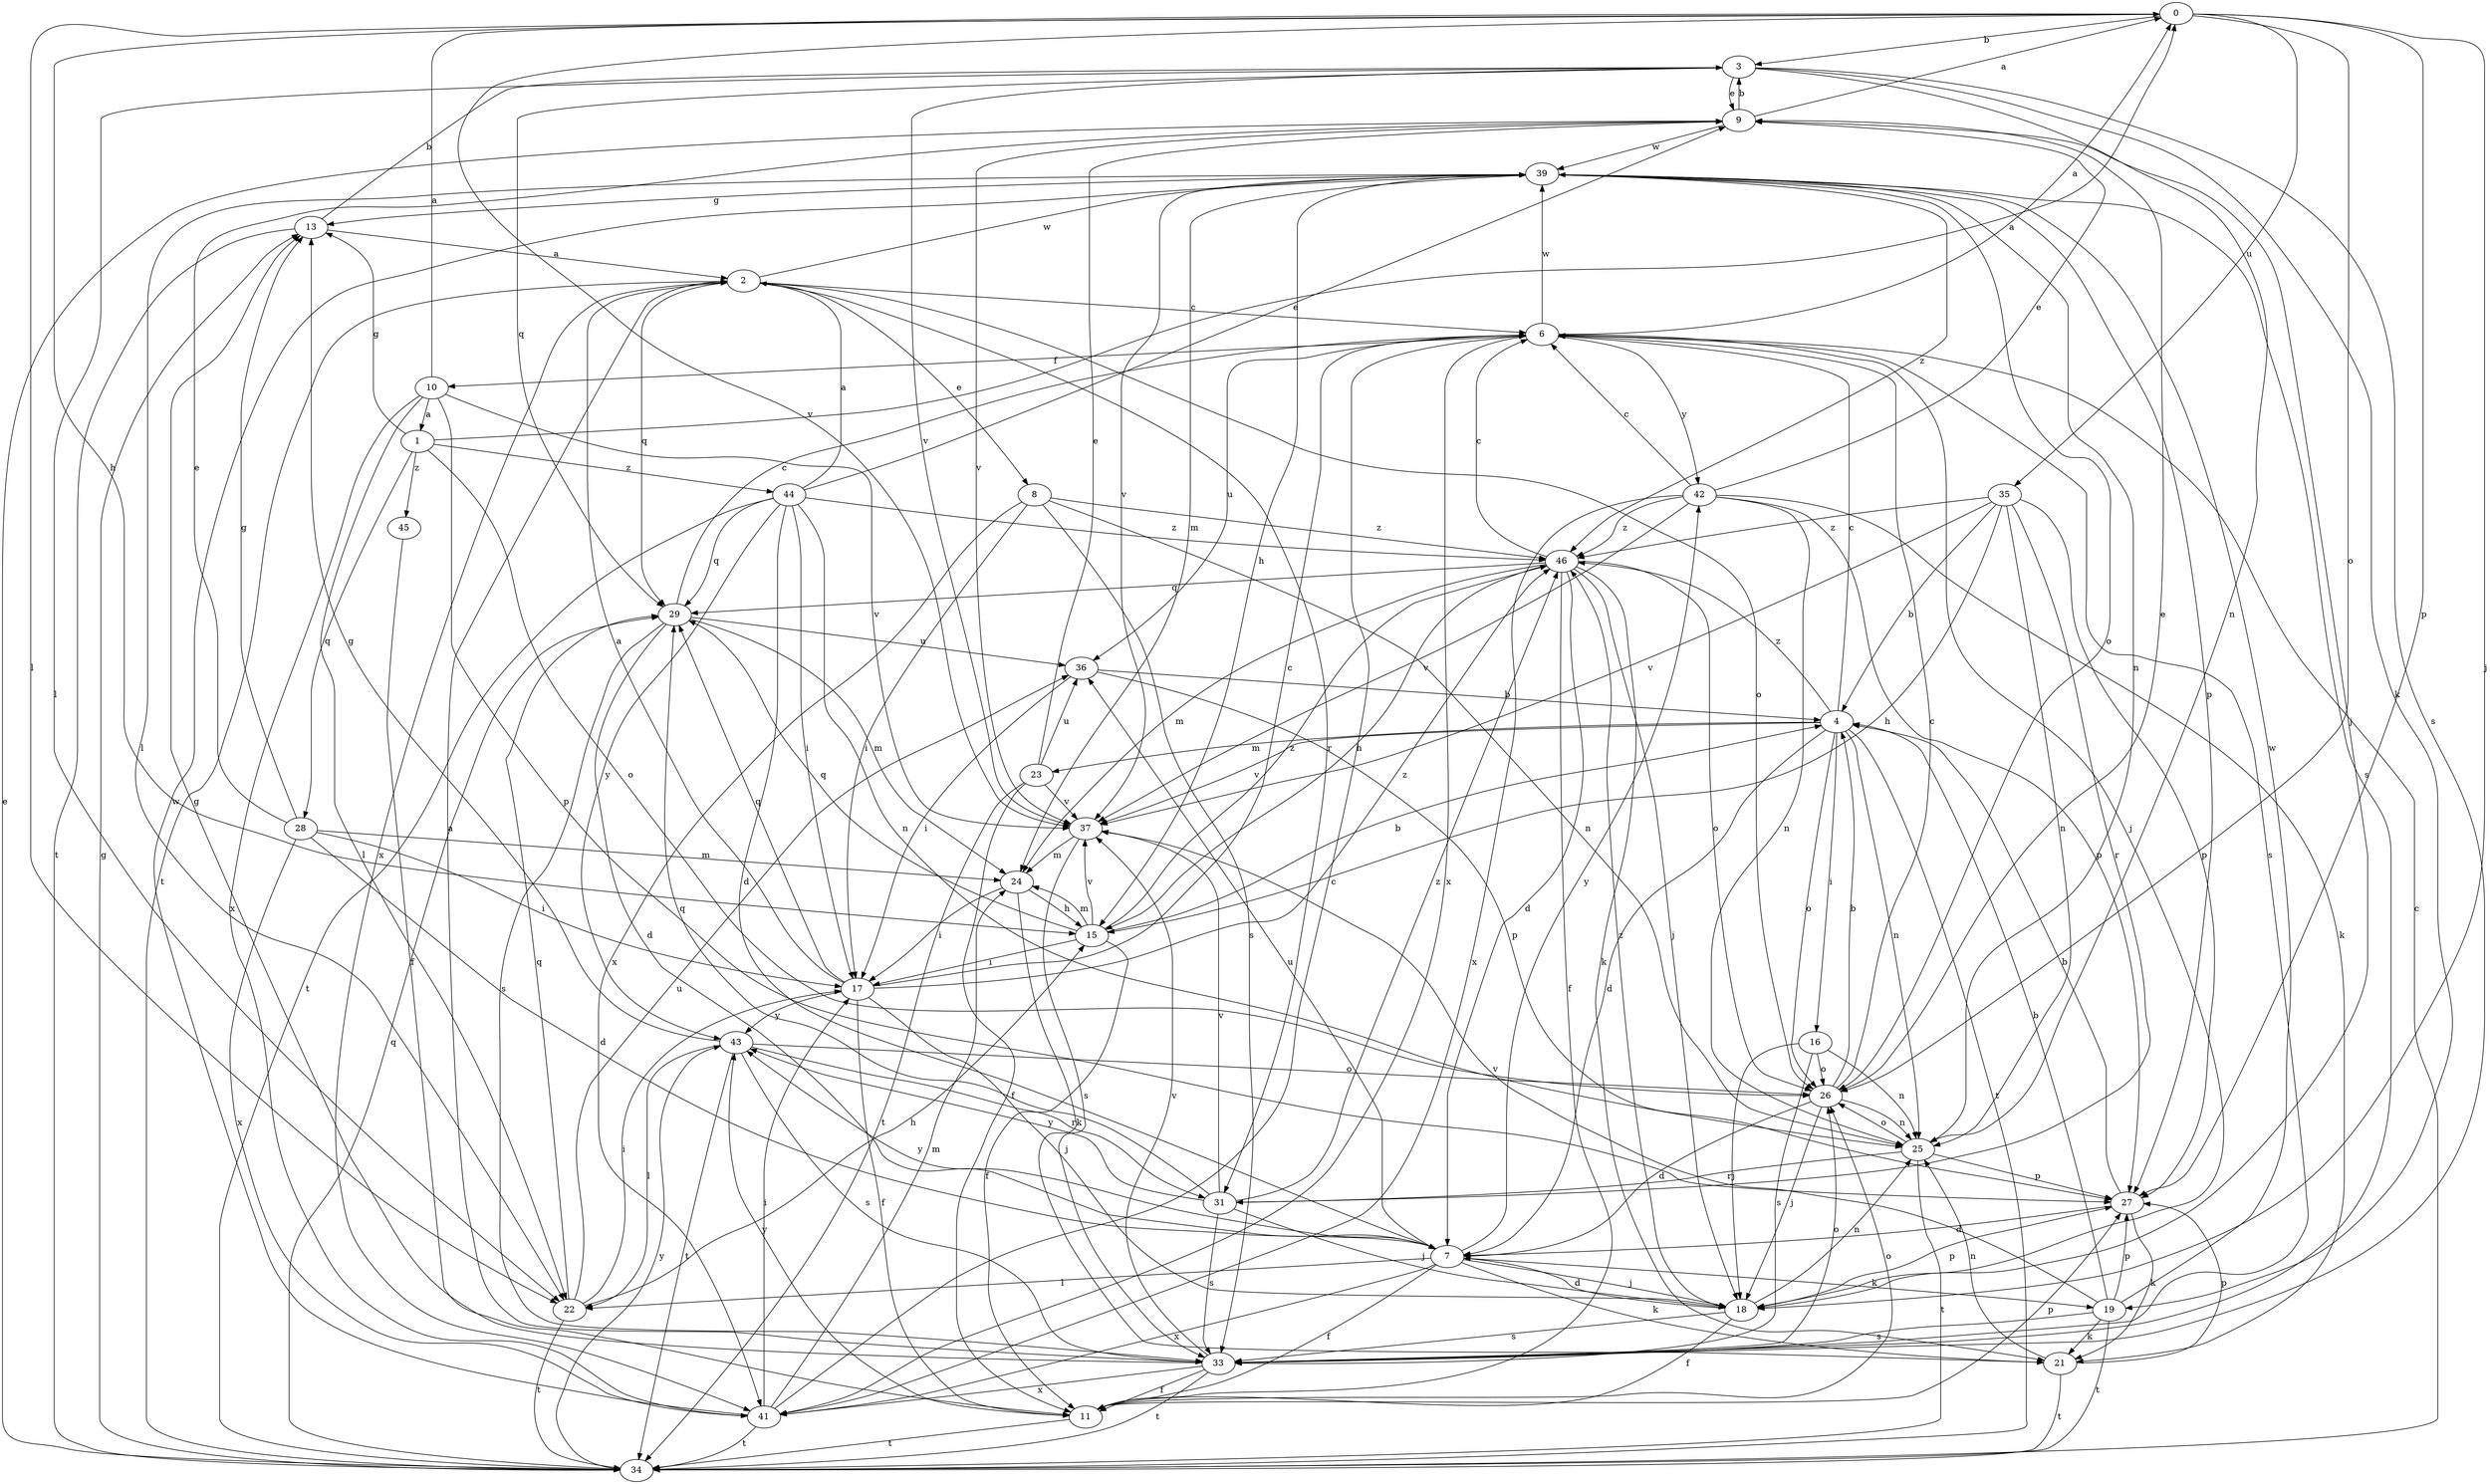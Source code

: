 strict digraph  {
0;
1;
2;
3;
4;
6;
7;
8;
9;
10;
11;
13;
15;
16;
17;
18;
19;
21;
22;
23;
24;
25;
26;
27;
28;
29;
31;
33;
34;
35;
36;
37;
39;
41;
42;
43;
44;
45;
46;
0 -> 3  [label=b];
0 -> 15  [label=h];
0 -> 18  [label=j];
0 -> 22  [label=l];
0 -> 26  [label=o];
0 -> 27  [label=p];
0 -> 35  [label=u];
0 -> 37  [label=v];
1 -> 0  [label=a];
1 -> 13  [label=g];
1 -> 26  [label=o];
1 -> 28  [label=q];
1 -> 44  [label=z];
1 -> 45  [label=z];
2 -> 6  [label=c];
2 -> 8  [label=e];
2 -> 26  [label=o];
2 -> 29  [label=q];
2 -> 31  [label=r];
2 -> 34  [label=t];
2 -> 39  [label=w];
2 -> 41  [label=x];
3 -> 9  [label=e];
3 -> 19  [label=k];
3 -> 22  [label=l];
3 -> 25  [label=n];
3 -> 29  [label=q];
3 -> 33  [label=s];
3 -> 37  [label=v];
4 -> 6  [label=c];
4 -> 7  [label=d];
4 -> 16  [label=i];
4 -> 23  [label=m];
4 -> 25  [label=n];
4 -> 26  [label=o];
4 -> 34  [label=t];
4 -> 37  [label=v];
4 -> 46  [label=z];
6 -> 0  [label=a];
6 -> 10  [label=f];
6 -> 18  [label=j];
6 -> 33  [label=s];
6 -> 36  [label=u];
6 -> 39  [label=w];
6 -> 41  [label=x];
6 -> 42  [label=y];
7 -> 11  [label=f];
7 -> 18  [label=j];
7 -> 19  [label=k];
7 -> 21  [label=k];
7 -> 22  [label=l];
7 -> 36  [label=u];
7 -> 41  [label=x];
7 -> 42  [label=y];
7 -> 43  [label=y];
8 -> 17  [label=i];
8 -> 25  [label=n];
8 -> 33  [label=s];
8 -> 41  [label=x];
8 -> 46  [label=z];
9 -> 0  [label=a];
9 -> 3  [label=b];
9 -> 18  [label=j];
9 -> 37  [label=v];
9 -> 39  [label=w];
10 -> 0  [label=a];
10 -> 1  [label=a];
10 -> 22  [label=l];
10 -> 27  [label=p];
10 -> 37  [label=v];
10 -> 41  [label=x];
11 -> 26  [label=o];
11 -> 27  [label=p];
11 -> 34  [label=t];
11 -> 43  [label=y];
13 -> 2  [label=a];
13 -> 3  [label=b];
13 -> 34  [label=t];
15 -> 4  [label=b];
15 -> 11  [label=f];
15 -> 17  [label=i];
15 -> 24  [label=m];
15 -> 29  [label=q];
15 -> 37  [label=v];
15 -> 46  [label=z];
16 -> 18  [label=j];
16 -> 25  [label=n];
16 -> 26  [label=o];
16 -> 33  [label=s];
17 -> 2  [label=a];
17 -> 6  [label=c];
17 -> 11  [label=f];
17 -> 18  [label=j];
17 -> 29  [label=q];
17 -> 43  [label=y];
17 -> 46  [label=z];
18 -> 7  [label=d];
18 -> 11  [label=f];
18 -> 25  [label=n];
18 -> 27  [label=p];
18 -> 33  [label=s];
18 -> 46  [label=z];
19 -> 4  [label=b];
19 -> 21  [label=k];
19 -> 27  [label=p];
19 -> 33  [label=s];
19 -> 34  [label=t];
19 -> 37  [label=v];
19 -> 39  [label=w];
21 -> 25  [label=n];
21 -> 27  [label=p];
21 -> 34  [label=t];
22 -> 15  [label=h];
22 -> 17  [label=i];
22 -> 29  [label=q];
22 -> 34  [label=t];
22 -> 36  [label=u];
23 -> 9  [label=e];
23 -> 11  [label=f];
23 -> 34  [label=t];
23 -> 36  [label=u];
23 -> 37  [label=v];
24 -> 15  [label=h];
24 -> 17  [label=i];
24 -> 21  [label=k];
25 -> 26  [label=o];
25 -> 27  [label=p];
25 -> 31  [label=r];
25 -> 34  [label=t];
26 -> 4  [label=b];
26 -> 6  [label=c];
26 -> 7  [label=d];
26 -> 9  [label=e];
26 -> 18  [label=j];
26 -> 25  [label=n];
27 -> 4  [label=b];
27 -> 7  [label=d];
27 -> 21  [label=k];
28 -> 7  [label=d];
28 -> 9  [label=e];
28 -> 13  [label=g];
28 -> 17  [label=i];
28 -> 24  [label=m];
28 -> 41  [label=x];
29 -> 6  [label=c];
29 -> 7  [label=d];
29 -> 24  [label=m];
29 -> 33  [label=s];
29 -> 36  [label=u];
31 -> 18  [label=j];
31 -> 29  [label=q];
31 -> 33  [label=s];
31 -> 37  [label=v];
31 -> 43  [label=y];
31 -> 46  [label=z];
33 -> 2  [label=a];
33 -> 11  [label=f];
33 -> 13  [label=g];
33 -> 26  [label=o];
33 -> 34  [label=t];
33 -> 37  [label=v];
33 -> 41  [label=x];
34 -> 6  [label=c];
34 -> 9  [label=e];
34 -> 13  [label=g];
34 -> 29  [label=q];
34 -> 43  [label=y];
35 -> 4  [label=b];
35 -> 15  [label=h];
35 -> 25  [label=n];
35 -> 27  [label=p];
35 -> 31  [label=r];
35 -> 37  [label=v];
35 -> 46  [label=z];
36 -> 4  [label=b];
36 -> 17  [label=i];
36 -> 27  [label=p];
37 -> 24  [label=m];
37 -> 33  [label=s];
39 -> 13  [label=g];
39 -> 15  [label=h];
39 -> 22  [label=l];
39 -> 24  [label=m];
39 -> 25  [label=n];
39 -> 26  [label=o];
39 -> 27  [label=p];
39 -> 33  [label=s];
39 -> 37  [label=v];
39 -> 46  [label=z];
41 -> 6  [label=c];
41 -> 17  [label=i];
41 -> 24  [label=m];
41 -> 34  [label=t];
41 -> 39  [label=w];
42 -> 6  [label=c];
42 -> 9  [label=e];
42 -> 21  [label=k];
42 -> 25  [label=n];
42 -> 27  [label=p];
42 -> 37  [label=v];
42 -> 41  [label=x];
42 -> 46  [label=z];
43 -> 13  [label=g];
43 -> 22  [label=l];
43 -> 26  [label=o];
43 -> 31  [label=r];
43 -> 33  [label=s];
43 -> 34  [label=t];
44 -> 2  [label=a];
44 -> 7  [label=d];
44 -> 9  [label=e];
44 -> 17  [label=i];
44 -> 25  [label=n];
44 -> 29  [label=q];
44 -> 34  [label=t];
44 -> 43  [label=y];
44 -> 46  [label=z];
45 -> 11  [label=f];
46 -> 6  [label=c];
46 -> 7  [label=d];
46 -> 11  [label=f];
46 -> 15  [label=h];
46 -> 18  [label=j];
46 -> 21  [label=k];
46 -> 24  [label=m];
46 -> 26  [label=o];
46 -> 29  [label=q];
}
